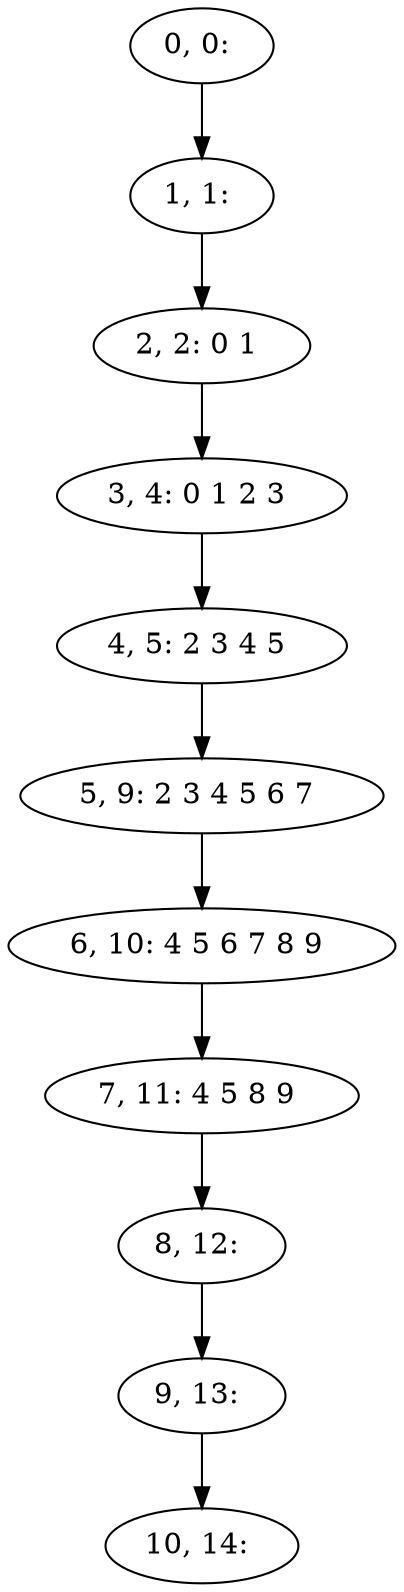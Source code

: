digraph G {
0[label="0, 0: "];
1[label="1, 1: "];
2[label="2, 2: 0 1 "];
3[label="3, 4: 0 1 2 3 "];
4[label="4, 5: 2 3 4 5 "];
5[label="5, 9: 2 3 4 5 6 7 "];
6[label="6, 10: 4 5 6 7 8 9 "];
7[label="7, 11: 4 5 8 9 "];
8[label="8, 12: "];
9[label="9, 13: "];
10[label="10, 14: "];
0->1 ;
1->2 ;
2->3 ;
3->4 ;
4->5 ;
5->6 ;
6->7 ;
7->8 ;
8->9 ;
9->10 ;
}
